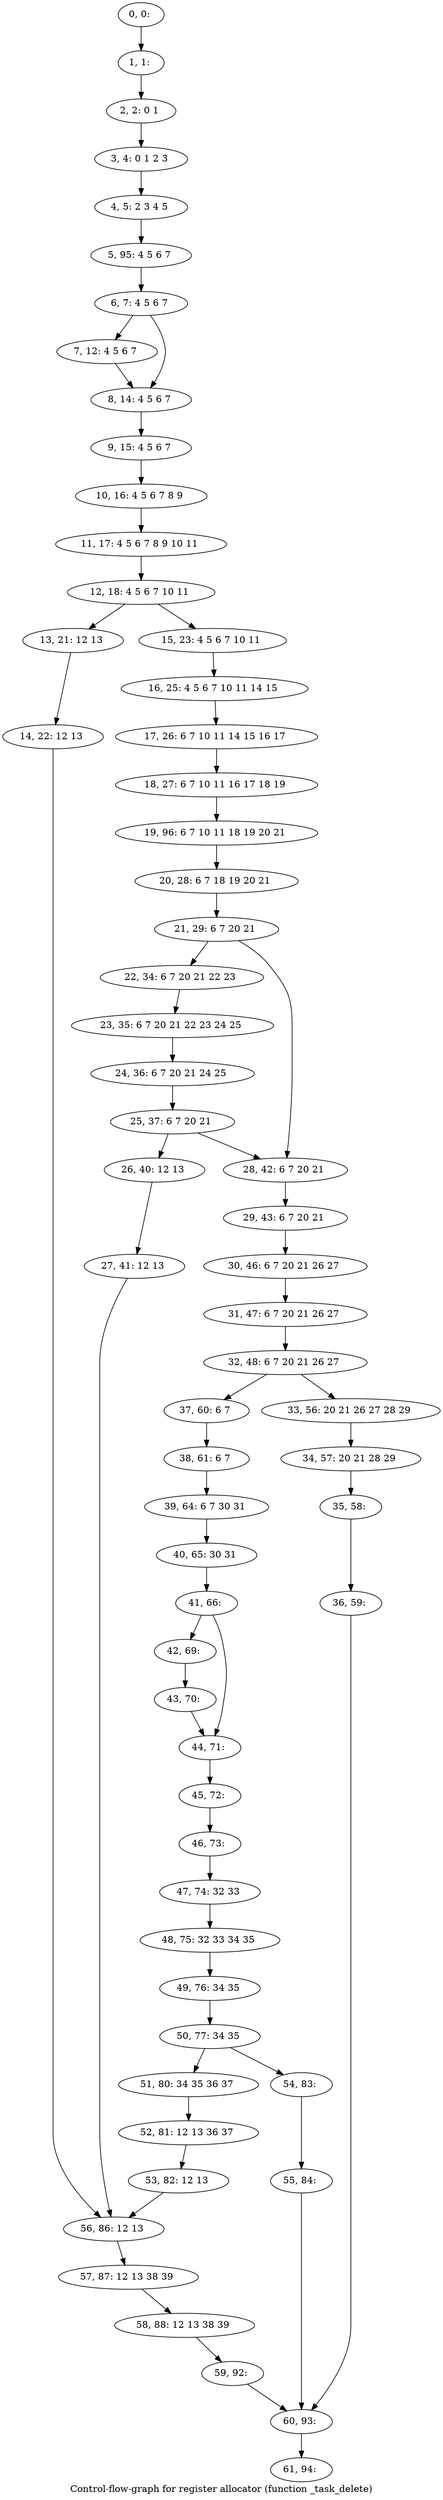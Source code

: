 digraph G {
graph [label="Control-flow-graph for register allocator (function _task_delete)"]
0[label="0, 0: "];
1[label="1, 1: "];
2[label="2, 2: 0 1 "];
3[label="3, 4: 0 1 2 3 "];
4[label="4, 5: 2 3 4 5 "];
5[label="5, 95: 4 5 6 7 "];
6[label="6, 7: 4 5 6 7 "];
7[label="7, 12: 4 5 6 7 "];
8[label="8, 14: 4 5 6 7 "];
9[label="9, 15: 4 5 6 7 "];
10[label="10, 16: 4 5 6 7 8 9 "];
11[label="11, 17: 4 5 6 7 8 9 10 11 "];
12[label="12, 18: 4 5 6 7 10 11 "];
13[label="13, 21: 12 13 "];
14[label="14, 22: 12 13 "];
15[label="15, 23: 4 5 6 7 10 11 "];
16[label="16, 25: 4 5 6 7 10 11 14 15 "];
17[label="17, 26: 6 7 10 11 14 15 16 17 "];
18[label="18, 27: 6 7 10 11 16 17 18 19 "];
19[label="19, 96: 6 7 10 11 18 19 20 21 "];
20[label="20, 28: 6 7 18 19 20 21 "];
21[label="21, 29: 6 7 20 21 "];
22[label="22, 34: 6 7 20 21 22 23 "];
23[label="23, 35: 6 7 20 21 22 23 24 25 "];
24[label="24, 36: 6 7 20 21 24 25 "];
25[label="25, 37: 6 7 20 21 "];
26[label="26, 40: 12 13 "];
27[label="27, 41: 12 13 "];
28[label="28, 42: 6 7 20 21 "];
29[label="29, 43: 6 7 20 21 "];
30[label="30, 46: 6 7 20 21 26 27 "];
31[label="31, 47: 6 7 20 21 26 27 "];
32[label="32, 48: 6 7 20 21 26 27 "];
33[label="33, 56: 20 21 26 27 28 29 "];
34[label="34, 57: 20 21 28 29 "];
35[label="35, 58: "];
36[label="36, 59: "];
37[label="37, 60: 6 7 "];
38[label="38, 61: 6 7 "];
39[label="39, 64: 6 7 30 31 "];
40[label="40, 65: 30 31 "];
41[label="41, 66: "];
42[label="42, 69: "];
43[label="43, 70: "];
44[label="44, 71: "];
45[label="45, 72: "];
46[label="46, 73: "];
47[label="47, 74: 32 33 "];
48[label="48, 75: 32 33 34 35 "];
49[label="49, 76: 34 35 "];
50[label="50, 77: 34 35 "];
51[label="51, 80: 34 35 36 37 "];
52[label="52, 81: 12 13 36 37 "];
53[label="53, 82: 12 13 "];
54[label="54, 83: "];
55[label="55, 84: "];
56[label="56, 86: 12 13 "];
57[label="57, 87: 12 13 38 39 "];
58[label="58, 88: 12 13 38 39 "];
59[label="59, 92: "];
60[label="60, 93: "];
61[label="61, 94: "];
0->1 ;
1->2 ;
2->3 ;
3->4 ;
4->5 ;
5->6 ;
6->7 ;
6->8 ;
7->8 ;
8->9 ;
9->10 ;
10->11 ;
11->12 ;
12->13 ;
12->15 ;
13->14 ;
14->56 ;
15->16 ;
16->17 ;
17->18 ;
18->19 ;
19->20 ;
20->21 ;
21->22 ;
21->28 ;
22->23 ;
23->24 ;
24->25 ;
25->26 ;
25->28 ;
26->27 ;
27->56 ;
28->29 ;
29->30 ;
30->31 ;
31->32 ;
32->33 ;
32->37 ;
33->34 ;
34->35 ;
35->36 ;
36->60 ;
37->38 ;
38->39 ;
39->40 ;
40->41 ;
41->42 ;
41->44 ;
42->43 ;
43->44 ;
44->45 ;
45->46 ;
46->47 ;
47->48 ;
48->49 ;
49->50 ;
50->51 ;
50->54 ;
51->52 ;
52->53 ;
53->56 ;
54->55 ;
55->60 ;
56->57 ;
57->58 ;
58->59 ;
59->60 ;
60->61 ;
}
